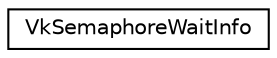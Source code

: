 digraph "Graphical Class Hierarchy"
{
 // LATEX_PDF_SIZE
  edge [fontname="Helvetica",fontsize="10",labelfontname="Helvetica",labelfontsize="10"];
  node [fontname="Helvetica",fontsize="10",shape=record];
  rankdir="LR";
  Node0 [label="VkSemaphoreWaitInfo",height=0.2,width=0.4,color="black", fillcolor="white", style="filled",URL="$structVkSemaphoreWaitInfo.html",tooltip=" "];
}
